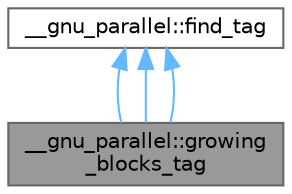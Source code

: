 digraph "__gnu_parallel::growing_blocks_tag"
{
 // LATEX_PDF_SIZE
  bgcolor="transparent";
  edge [fontname=Helvetica,fontsize=10,labelfontname=Helvetica,labelfontsize=10];
  node [fontname=Helvetica,fontsize=10,shape=box,height=0.2,width=0.4];
  Node1 [id="Node000001",label="__gnu_parallel::growing\l_blocks_tag",height=0.2,width=0.4,color="gray40", fillcolor="grey60", style="filled", fontcolor="black",tooltip="Selects the growing block size variant for std::find()."];
  Node2 -> Node1 [id="edge7_Node000001_Node000002",dir="back",color="steelblue1",style="solid",tooltip=" "];
  Node2 [id="Node000002",label="__gnu_parallel::find_tag",height=0.2,width=0.4,color="gray40", fillcolor="white", style="filled",URL="$struct____gnu__parallel_1_1find__tag.html",tooltip="Base class for for std::find() variants."];
  Node2 -> Node1 [id="edge8_Node000001_Node000002",dir="back",color="steelblue1",style="solid",tooltip=" "];
  Node2 -> Node1 [id="edge9_Node000001_Node000002",dir="back",color="steelblue1",style="solid",tooltip=" "];
}
